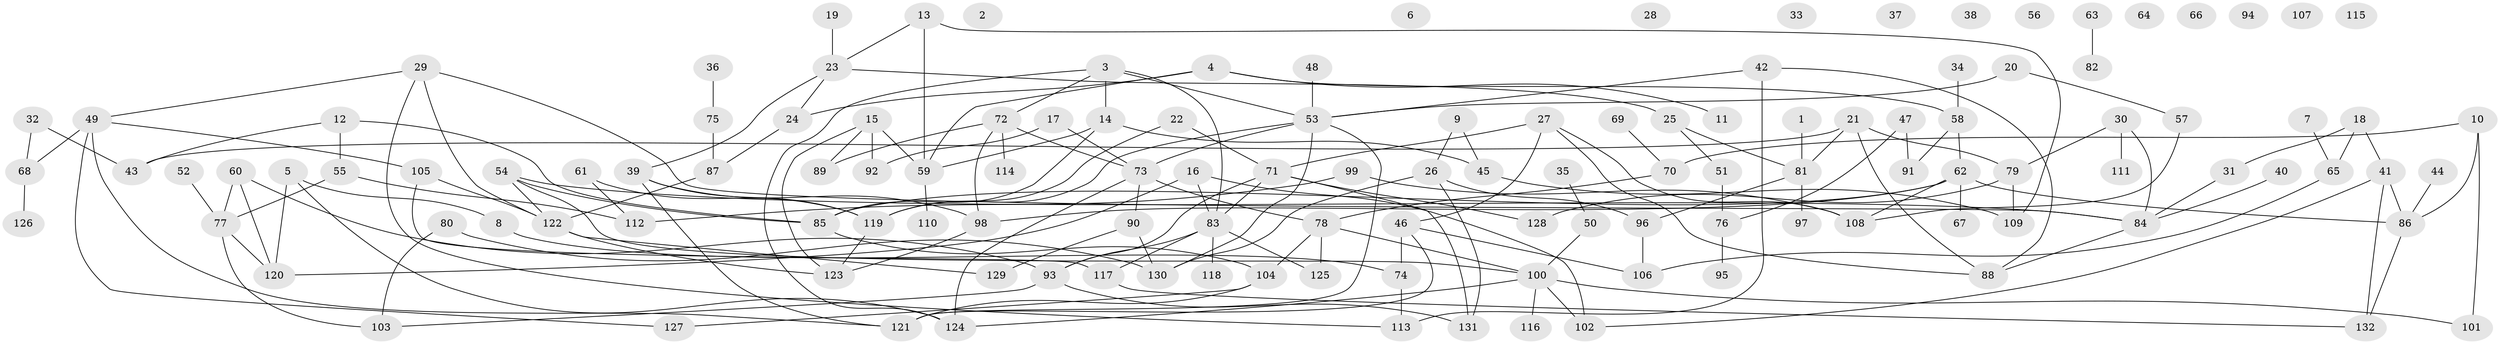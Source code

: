 // Generated by graph-tools (version 1.1) at 2025/25/03/09/25 03:25:13]
// undirected, 132 vertices, 183 edges
graph export_dot {
graph [start="1"]
  node [color=gray90,style=filled];
  1;
  2;
  3;
  4;
  5;
  6;
  7;
  8;
  9;
  10;
  11;
  12;
  13;
  14;
  15;
  16;
  17;
  18;
  19;
  20;
  21;
  22;
  23;
  24;
  25;
  26;
  27;
  28;
  29;
  30;
  31;
  32;
  33;
  34;
  35;
  36;
  37;
  38;
  39;
  40;
  41;
  42;
  43;
  44;
  45;
  46;
  47;
  48;
  49;
  50;
  51;
  52;
  53;
  54;
  55;
  56;
  57;
  58;
  59;
  60;
  61;
  62;
  63;
  64;
  65;
  66;
  67;
  68;
  69;
  70;
  71;
  72;
  73;
  74;
  75;
  76;
  77;
  78;
  79;
  80;
  81;
  82;
  83;
  84;
  85;
  86;
  87;
  88;
  89;
  90;
  91;
  92;
  93;
  94;
  95;
  96;
  97;
  98;
  99;
  100;
  101;
  102;
  103;
  104;
  105;
  106;
  107;
  108;
  109;
  110;
  111;
  112;
  113;
  114;
  115;
  116;
  117;
  118;
  119;
  120;
  121;
  122;
  123;
  124;
  125;
  126;
  127;
  128;
  129;
  130;
  131;
  132;
  1 -- 81;
  3 -- 14;
  3 -- 53;
  3 -- 72;
  3 -- 83;
  3 -- 124;
  4 -- 11;
  4 -- 24;
  4 -- 58;
  4 -- 59;
  5 -- 8;
  5 -- 120;
  5 -- 124;
  7 -- 65;
  8 -- 74;
  9 -- 26;
  9 -- 45;
  10 -- 70;
  10 -- 86;
  10 -- 101;
  12 -- 43;
  12 -- 55;
  12 -- 85;
  13 -- 23;
  13 -- 59;
  13 -- 109;
  14 -- 45;
  14 -- 59;
  14 -- 85;
  15 -- 59;
  15 -- 89;
  15 -- 92;
  15 -- 123;
  16 -- 83;
  16 -- 102;
  16 -- 120;
  17 -- 73;
  17 -- 92;
  18 -- 31;
  18 -- 41;
  18 -- 65;
  19 -- 23;
  20 -- 53;
  20 -- 57;
  21 -- 43;
  21 -- 79;
  21 -- 81;
  21 -- 88;
  22 -- 71;
  22 -- 119;
  23 -- 24;
  23 -- 25;
  23 -- 39;
  24 -- 87;
  25 -- 51;
  25 -- 81;
  26 -- 96;
  26 -- 130;
  26 -- 131;
  27 -- 46;
  27 -- 71;
  27 -- 88;
  27 -- 108;
  29 -- 49;
  29 -- 84;
  29 -- 113;
  29 -- 122;
  30 -- 79;
  30 -- 84;
  30 -- 111;
  31 -- 84;
  32 -- 43;
  32 -- 68;
  34 -- 58;
  35 -- 50;
  36 -- 75;
  39 -- 98;
  39 -- 119;
  39 -- 121;
  40 -- 84;
  41 -- 86;
  41 -- 102;
  41 -- 132;
  42 -- 53;
  42 -- 88;
  42 -- 113;
  44 -- 86;
  45 -- 109;
  46 -- 74;
  46 -- 106;
  46 -- 121;
  47 -- 76;
  47 -- 91;
  48 -- 53;
  49 -- 68;
  49 -- 105;
  49 -- 121;
  49 -- 127;
  50 -- 100;
  51 -- 76;
  52 -- 77;
  53 -- 73;
  53 -- 119;
  53 -- 121;
  53 -- 130;
  54 -- 84;
  54 -- 85;
  54 -- 100;
  54 -- 122;
  55 -- 77;
  55 -- 112;
  57 -- 108;
  58 -- 62;
  58 -- 91;
  59 -- 110;
  60 -- 77;
  60 -- 93;
  60 -- 120;
  61 -- 112;
  61 -- 119;
  62 -- 67;
  62 -- 85;
  62 -- 86;
  62 -- 98;
  62 -- 108;
  63 -- 82;
  65 -- 106;
  68 -- 126;
  69 -- 70;
  70 -- 78;
  71 -- 83;
  71 -- 93;
  71 -- 128;
  71 -- 131;
  72 -- 73;
  72 -- 89;
  72 -- 98;
  72 -- 114;
  73 -- 78;
  73 -- 90;
  73 -- 124;
  74 -- 113;
  75 -- 87;
  76 -- 95;
  77 -- 103;
  77 -- 120;
  78 -- 100;
  78 -- 104;
  78 -- 125;
  79 -- 109;
  79 -- 128;
  80 -- 103;
  80 -- 130;
  81 -- 96;
  81 -- 97;
  83 -- 93;
  83 -- 117;
  83 -- 118;
  83 -- 125;
  84 -- 88;
  85 -- 104;
  86 -- 132;
  87 -- 122;
  90 -- 129;
  90 -- 130;
  93 -- 103;
  93 -- 131;
  96 -- 106;
  98 -- 123;
  99 -- 108;
  99 -- 112;
  100 -- 101;
  100 -- 102;
  100 -- 116;
  100 -- 124;
  104 -- 121;
  104 -- 127;
  105 -- 117;
  105 -- 122;
  117 -- 132;
  119 -- 123;
  122 -- 123;
  122 -- 129;
}
